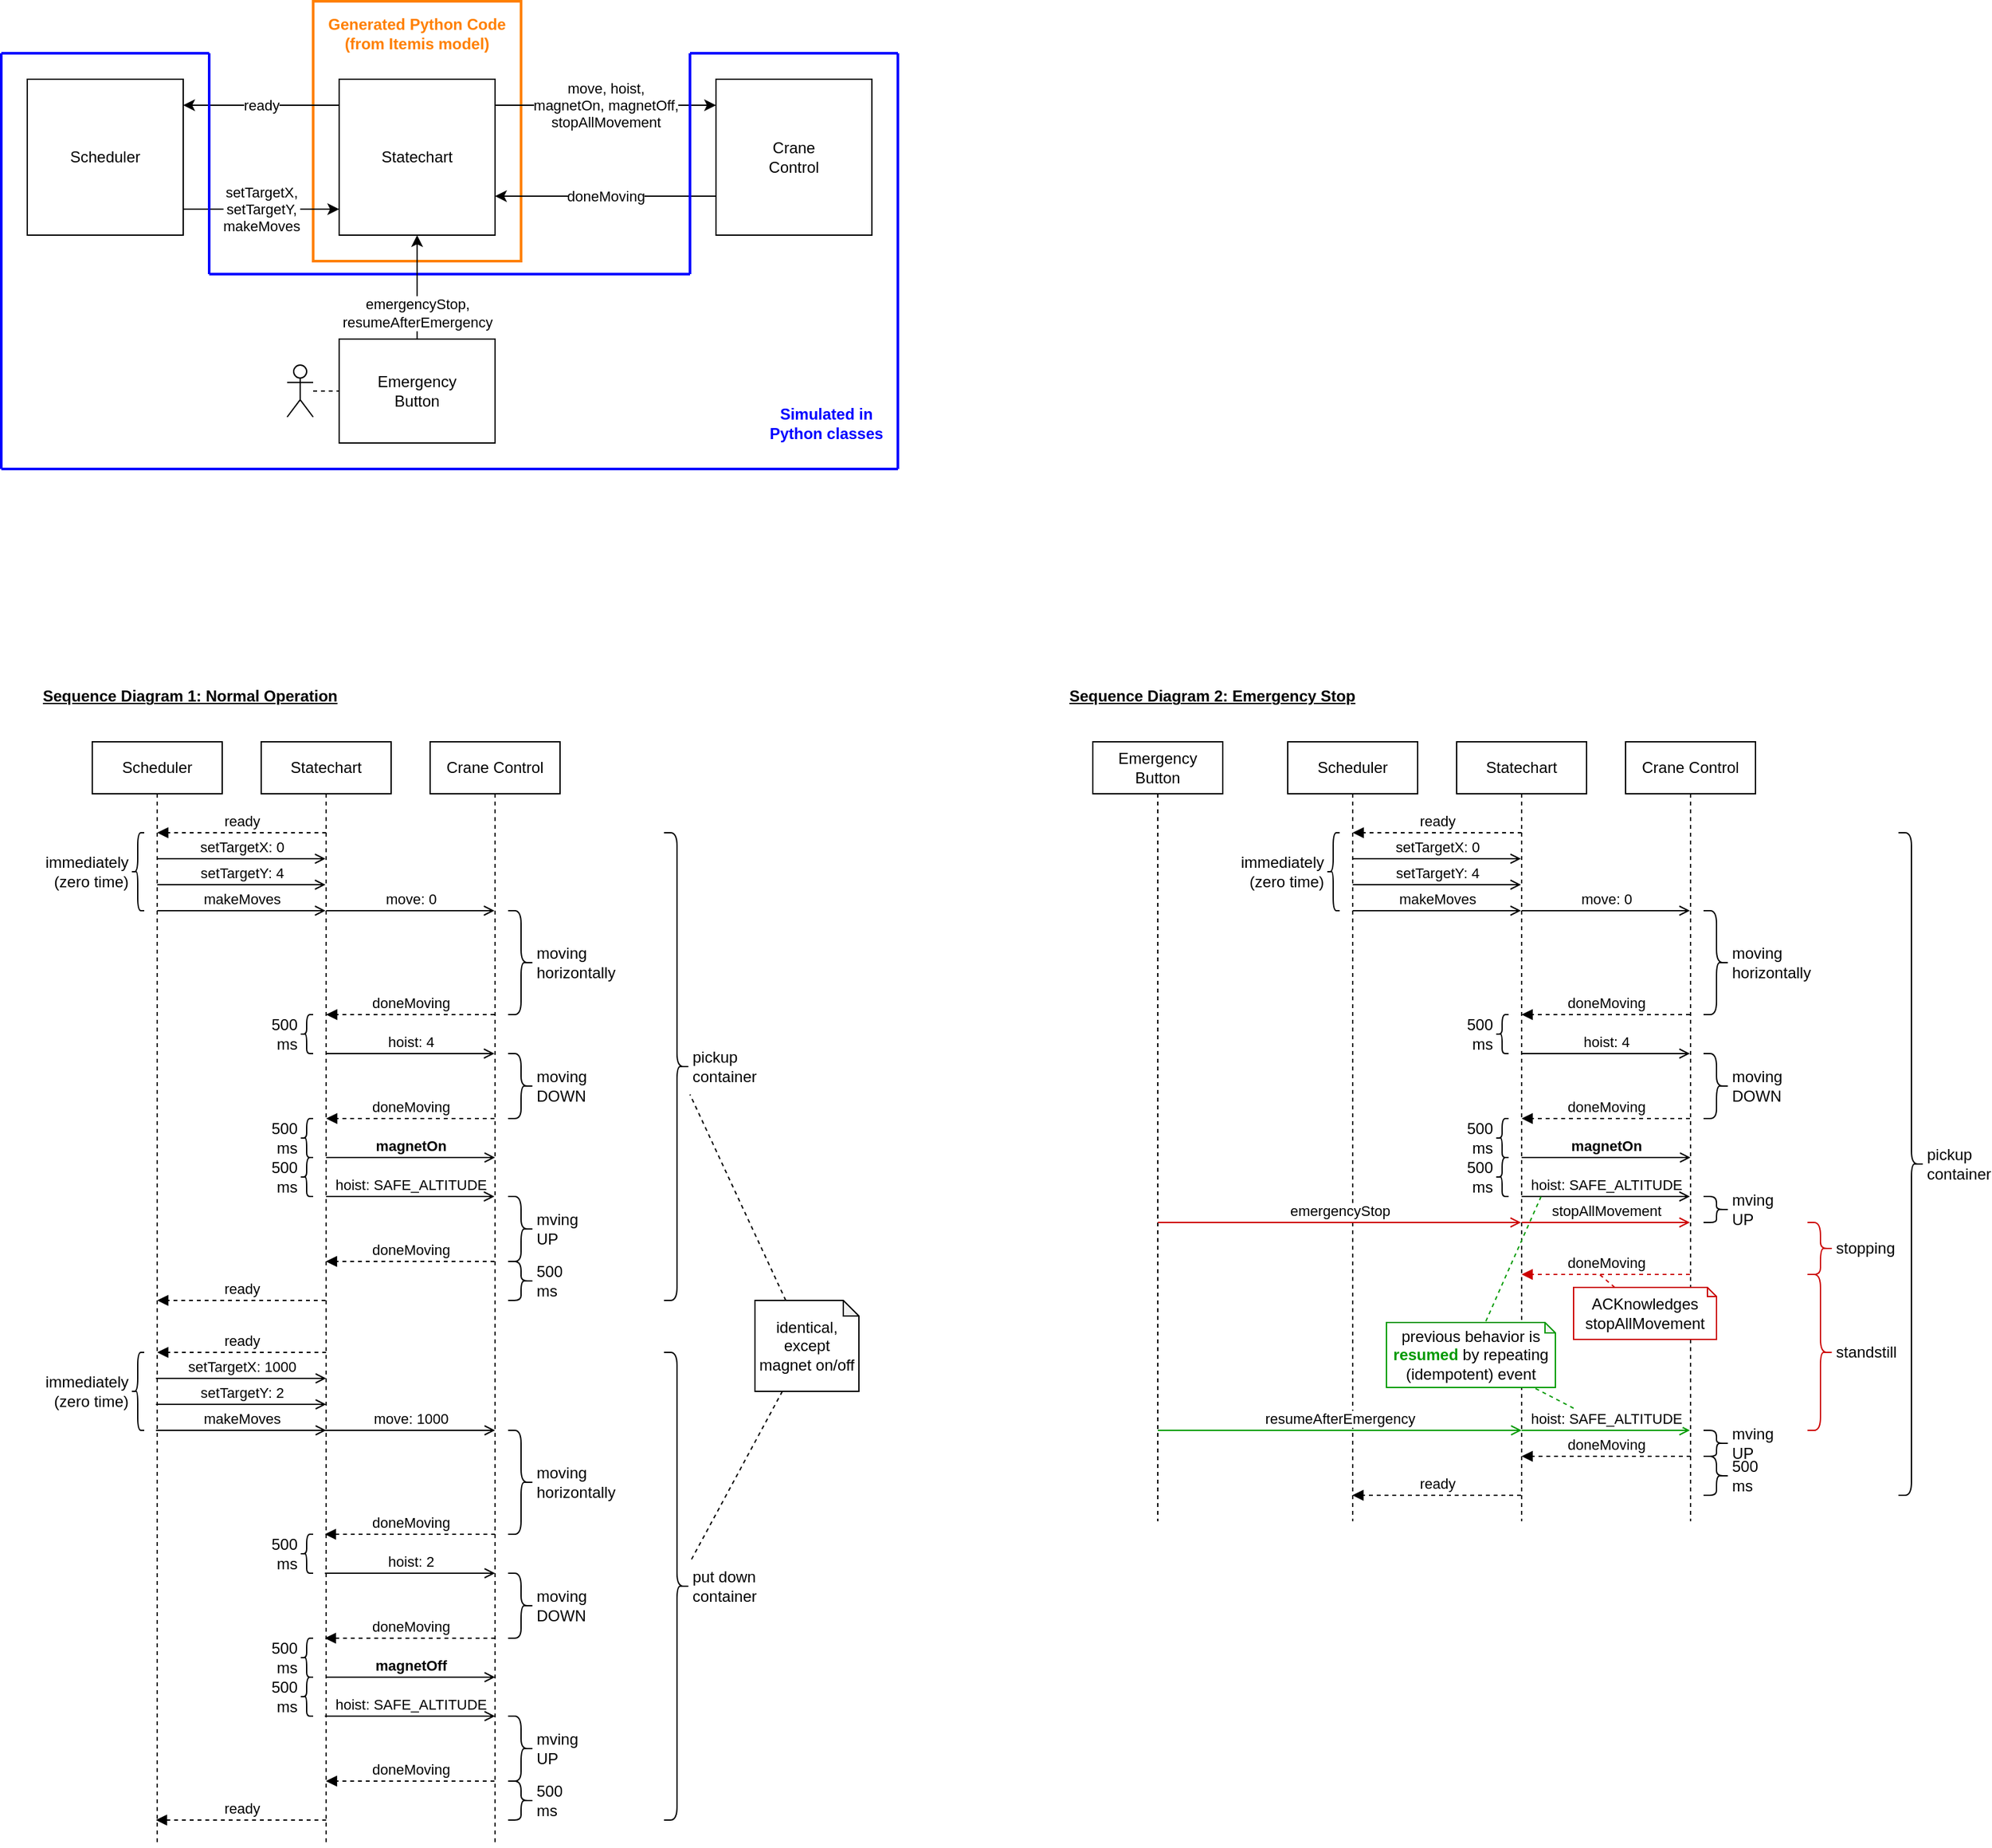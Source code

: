 <mxfile version="24.3.1" type="device">
  <diagram name="Page-1" id="Fa9w_rQX74MIhD5q_xug">
    <mxGraphModel dx="981" dy="1044" grid="1" gridSize="10" guides="0" tooltips="1" connect="1" arrows="1" fold="1" page="0" pageScale="1" pageWidth="850" pageHeight="1100" math="0" shadow="0">
      <root>
        <mxCell id="0" />
        <mxCell id="1" parent="0" />
        <mxCell id="O67_1mpsPxQw7CPEsJW8-156" value="" style="rounded=0;whiteSpace=wrap;html=1;strokeWidth=2;strokeColor=#FF8000;fillColor=none;" parent="1" vertex="1">
          <mxGeometry x="290" y="-20" width="160" height="200" as="geometry" />
        </mxCell>
        <mxCell id="O67_1mpsPxQw7CPEsJW8-1" value="Scheduler" style="rounded=0;whiteSpace=wrap;html=1;" parent="1" vertex="1">
          <mxGeometry x="70" y="40" width="120" height="120" as="geometry" />
        </mxCell>
        <mxCell id="O67_1mpsPxQw7CPEsJW8-2" value="Statechart" style="rounded=0;whiteSpace=wrap;html=1;" parent="1" vertex="1">
          <mxGeometry x="310" y="40" width="120" height="120" as="geometry" />
        </mxCell>
        <mxCell id="O67_1mpsPxQw7CPEsJW8-3" value="Crane&lt;br&gt;Control" style="rounded=0;whiteSpace=wrap;html=1;" parent="1" vertex="1">
          <mxGeometry x="600" y="40" width="120" height="120" as="geometry" />
        </mxCell>
        <mxCell id="O67_1mpsPxQw7CPEsJW8-4" value="Emergency&lt;br&gt;Button" style="rounded=0;whiteSpace=wrap;html=1;" parent="1" vertex="1">
          <mxGeometry x="310" y="240" width="120" height="80" as="geometry" />
        </mxCell>
        <mxCell id="O67_1mpsPxQw7CPEsJW8-6" value="ready" style="endArrow=classic;html=1;rounded=0;edgeStyle=orthogonalEdgeStyle;" parent="1" source="O67_1mpsPxQw7CPEsJW8-2" target="O67_1mpsPxQw7CPEsJW8-1" edge="1">
          <mxGeometry width="50" height="50" relative="1" as="geometry">
            <mxPoint x="100" y="290" as="sourcePoint" />
            <mxPoint x="150" y="240" as="targetPoint" />
            <Array as="points">
              <mxPoint x="250" y="60" />
              <mxPoint x="250" y="60" />
            </Array>
          </mxGeometry>
        </mxCell>
        <mxCell id="O67_1mpsPxQw7CPEsJW8-7" value="setTargetX,&lt;br&gt;setTargetY,&lt;br&gt;makeMoves" style="endArrow=classic;html=1;rounded=0;edgeStyle=orthogonalEdgeStyle;" parent="1" source="O67_1mpsPxQw7CPEsJW8-1" target="O67_1mpsPxQw7CPEsJW8-2" edge="1">
          <mxGeometry width="50" height="50" relative="1" as="geometry">
            <mxPoint x="220" y="250" as="sourcePoint" />
            <mxPoint x="100" y="250" as="targetPoint" />
            <Array as="points">
              <mxPoint x="250" y="140" />
              <mxPoint x="250" y="140" />
            </Array>
          </mxGeometry>
        </mxCell>
        <mxCell id="O67_1mpsPxQw7CPEsJW8-9" value="Scheduler" style="shape=umlLifeline;perimeter=lifelinePerimeter;whiteSpace=wrap;html=1;container=1;dropTarget=0;collapsible=0;recursiveResize=0;outlineConnect=0;portConstraint=eastwest;newEdgeStyle={&quot;edgeStyle&quot;:&quot;elbowEdgeStyle&quot;,&quot;elbow&quot;:&quot;vertical&quot;,&quot;curved&quot;:0,&quot;rounded&quot;:0};" parent="1" vertex="1">
          <mxGeometry x="120" y="550" width="100" height="850" as="geometry" />
        </mxCell>
        <mxCell id="O67_1mpsPxQw7CPEsJW8-10" value="Statechart" style="shape=umlLifeline;perimeter=lifelinePerimeter;whiteSpace=wrap;html=1;container=1;dropTarget=0;collapsible=0;recursiveResize=0;outlineConnect=0;portConstraint=eastwest;newEdgeStyle={&quot;edgeStyle&quot;:&quot;elbowEdgeStyle&quot;,&quot;elbow&quot;:&quot;vertical&quot;,&quot;curved&quot;:0,&quot;rounded&quot;:0};" parent="1" vertex="1">
          <mxGeometry x="250" y="550" width="100" height="850" as="geometry" />
        </mxCell>
        <mxCell id="O67_1mpsPxQw7CPEsJW8-11" value="Crane Control" style="shape=umlLifeline;perimeter=lifelinePerimeter;whiteSpace=wrap;html=1;container=1;dropTarget=0;collapsible=0;recursiveResize=0;outlineConnect=0;portConstraint=eastwest;newEdgeStyle={&quot;edgeStyle&quot;:&quot;elbowEdgeStyle&quot;,&quot;elbow&quot;:&quot;vertical&quot;,&quot;curved&quot;:0,&quot;rounded&quot;:0};" parent="1" vertex="1">
          <mxGeometry x="380" y="550" width="100" height="850" as="geometry" />
        </mxCell>
        <mxCell id="O67_1mpsPxQw7CPEsJW8-17" value="setTargetX: 0" style="html=1;verticalAlign=bottom;labelBackgroundColor=none;endArrow=open;endFill=0;rounded=0;" parent="1" source="O67_1mpsPxQw7CPEsJW8-9" target="O67_1mpsPxQw7CPEsJW8-10" edge="1">
          <mxGeometry width="160" relative="1" as="geometry">
            <mxPoint x="50" y="750" as="sourcePoint" />
            <mxPoint x="210" y="750" as="targetPoint" />
            <Array as="points">
              <mxPoint x="230" y="640" />
            </Array>
          </mxGeometry>
        </mxCell>
        <mxCell id="O67_1mpsPxQw7CPEsJW8-18" value="setTargetY: 4" style="html=1;verticalAlign=bottom;labelBackgroundColor=none;endArrow=open;endFill=0;rounded=0;" parent="1" source="O67_1mpsPxQw7CPEsJW8-9" target="O67_1mpsPxQw7CPEsJW8-10" edge="1">
          <mxGeometry width="160" relative="1" as="geometry">
            <mxPoint x="170" y="650" as="sourcePoint" />
            <mxPoint x="290" y="650" as="targetPoint" />
            <Array as="points">
              <mxPoint x="220" y="660" />
            </Array>
          </mxGeometry>
        </mxCell>
        <mxCell id="O67_1mpsPxQw7CPEsJW8-19" value="makeMoves" style="html=1;verticalAlign=bottom;labelBackgroundColor=none;endArrow=open;endFill=0;rounded=0;" parent="1" source="O67_1mpsPxQw7CPEsJW8-9" target="O67_1mpsPxQw7CPEsJW8-10" edge="1">
          <mxGeometry width="160" relative="1" as="geometry">
            <mxPoint x="170" y="660" as="sourcePoint" />
            <mxPoint x="290" y="660" as="targetPoint" />
            <Array as="points">
              <mxPoint x="220" y="680" />
            </Array>
          </mxGeometry>
        </mxCell>
        <mxCell id="O67_1mpsPxQw7CPEsJW8-20" value="move: 0" style="html=1;verticalAlign=bottom;labelBackgroundColor=none;endArrow=open;endFill=0;rounded=0;" parent="1" source="O67_1mpsPxQw7CPEsJW8-10" target="O67_1mpsPxQw7CPEsJW8-11" edge="1">
          <mxGeometry width="160" relative="1" as="geometry">
            <mxPoint x="290" y="710" as="sourcePoint" />
            <mxPoint x="410" y="710" as="targetPoint" />
            <Array as="points">
              <mxPoint x="360" y="680" />
            </Array>
          </mxGeometry>
        </mxCell>
        <mxCell id="O67_1mpsPxQw7CPEsJW8-21" value="doneMoving" style="html=1;verticalAlign=bottom;labelBackgroundColor=none;endArrow=block;endFill=1;dashed=1;rounded=0;" parent="1" source="O67_1mpsPxQw7CPEsJW8-11" target="O67_1mpsPxQw7CPEsJW8-10" edge="1">
          <mxGeometry width="160" relative="1" as="geometry">
            <mxPoint x="530" y="760" as="sourcePoint" />
            <mxPoint x="690" y="760" as="targetPoint" />
            <Array as="points">
              <mxPoint x="350" y="760" />
            </Array>
          </mxGeometry>
        </mxCell>
        <mxCell id="O67_1mpsPxQw7CPEsJW8-22" value="hoist: 4" style="html=1;verticalAlign=bottom;labelBackgroundColor=none;endArrow=open;endFill=0;rounded=0;" parent="1" source="O67_1mpsPxQw7CPEsJW8-10" target="O67_1mpsPxQw7CPEsJW8-11" edge="1">
          <mxGeometry width="160" relative="1" as="geometry">
            <mxPoint x="290" y="680" as="sourcePoint" />
            <mxPoint x="420" y="680" as="targetPoint" />
            <Array as="points">
              <mxPoint x="360" y="790" />
            </Array>
          </mxGeometry>
        </mxCell>
        <mxCell id="O67_1mpsPxQw7CPEsJW8-23" value="500 ms" style="shape=curlyBracket;whiteSpace=wrap;html=1;rounded=1;labelPosition=left;verticalLabelPosition=middle;align=right;verticalAlign=middle;" parent="1" vertex="1">
          <mxGeometry x="280" y="760" width="10" height="30" as="geometry" />
        </mxCell>
        <mxCell id="O67_1mpsPxQw7CPEsJW8-27" value="moving horizontally" style="shape=curlyBracket;whiteSpace=wrap;html=1;rounded=1;flipH=1;labelPosition=right;verticalLabelPosition=middle;align=left;verticalAlign=middle;" parent="1" vertex="1">
          <mxGeometry x="440" y="680" width="20" height="80" as="geometry" />
        </mxCell>
        <mxCell id="O67_1mpsPxQw7CPEsJW8-28" value="immediately (zero time)" style="shape=curlyBracket;whiteSpace=wrap;html=1;rounded=1;labelPosition=left;verticalLabelPosition=middle;align=right;verticalAlign=middle;" parent="1" vertex="1">
          <mxGeometry x="150" y="620" width="10" height="60" as="geometry" />
        </mxCell>
        <mxCell id="O67_1mpsPxQw7CPEsJW8-29" value="doneMoving" style="html=1;verticalAlign=bottom;labelBackgroundColor=none;endArrow=block;endFill=1;dashed=1;rounded=0;" parent="1" source="O67_1mpsPxQw7CPEsJW8-11" target="O67_1mpsPxQw7CPEsJW8-10" edge="1">
          <mxGeometry width="160" relative="1" as="geometry">
            <mxPoint x="430" y="760" as="sourcePoint" />
            <mxPoint x="300" y="760" as="targetPoint" />
            <Array as="points">
              <mxPoint x="360" y="840" />
            </Array>
          </mxGeometry>
        </mxCell>
        <mxCell id="O67_1mpsPxQw7CPEsJW8-30" value="moving DOWN" style="shape=curlyBracket;whiteSpace=wrap;html=1;rounded=1;flipH=1;labelPosition=right;verticalLabelPosition=middle;align=left;verticalAlign=middle;" parent="1" vertex="1">
          <mxGeometry x="440" y="790" width="20" height="50" as="geometry" />
        </mxCell>
        <mxCell id="O67_1mpsPxQw7CPEsJW8-31" value="500 ms" style="shape=curlyBracket;whiteSpace=wrap;html=1;rounded=1;labelPosition=left;verticalLabelPosition=middle;align=right;verticalAlign=middle;" parent="1" vertex="1">
          <mxGeometry x="280" y="840" width="10" height="30" as="geometry" />
        </mxCell>
        <mxCell id="O67_1mpsPxQw7CPEsJW8-32" value="hoist: SAFE_ALTITUDE" style="html=1;verticalAlign=bottom;labelBackgroundColor=none;endArrow=open;endFill=0;rounded=0;edgeStyle=orthogonalEdgeStyle;" parent="1" source="O67_1mpsPxQw7CPEsJW8-10" target="O67_1mpsPxQw7CPEsJW8-11" edge="1">
          <mxGeometry width="160" relative="1" as="geometry">
            <mxPoint x="300" y="970" as="sourcePoint" />
            <mxPoint x="430" y="970" as="targetPoint" />
            <Array as="points">
              <mxPoint x="360" y="900" />
              <mxPoint x="360" y="900" />
            </Array>
          </mxGeometry>
        </mxCell>
        <mxCell id="O67_1mpsPxQw7CPEsJW8-33" value="doneMoving" style="html=1;verticalAlign=bottom;labelBackgroundColor=none;endArrow=block;endFill=1;dashed=1;rounded=0;" parent="1" edge="1">
          <mxGeometry width="160" relative="1" as="geometry">
            <mxPoint x="429.5" y="950.0" as="sourcePoint" />
            <mxPoint x="299.81" y="950.0" as="targetPoint" />
            <Array as="points">
              <mxPoint x="360" y="950" />
            </Array>
          </mxGeometry>
        </mxCell>
        <mxCell id="O67_1mpsPxQw7CPEsJW8-34" value="mving UP" style="shape=curlyBracket;whiteSpace=wrap;html=1;rounded=1;flipH=1;labelPosition=right;verticalLabelPosition=middle;align=left;verticalAlign=middle;" parent="1" vertex="1">
          <mxGeometry x="440" y="900" width="20" height="50" as="geometry" />
        </mxCell>
        <mxCell id="O67_1mpsPxQw7CPEsJW8-42" value="ready" style="html=1;verticalAlign=bottom;labelBackgroundColor=none;endArrow=block;endFill=1;dashed=1;rounded=0;" parent="1" source="O67_1mpsPxQw7CPEsJW8-10" target="O67_1mpsPxQw7CPEsJW8-9" edge="1">
          <mxGeometry width="160" relative="1" as="geometry">
            <mxPoint x="300" y="1020" as="sourcePoint" />
            <mxPoint x="170" y="1020" as="targetPoint" />
            <Array as="points">
              <mxPoint x="230" y="980" />
            </Array>
          </mxGeometry>
        </mxCell>
        <mxCell id="O67_1mpsPxQw7CPEsJW8-43" value="magnetOn" style="html=1;verticalAlign=bottom;labelBackgroundColor=none;endArrow=open;endFill=0;rounded=0;fontStyle=1" parent="1" edge="1">
          <mxGeometry x="-0.003" width="160" relative="1" as="geometry">
            <mxPoint x="300" y="870" as="sourcePoint" />
            <mxPoint x="430" y="870" as="targetPoint" />
            <Array as="points">
              <mxPoint x="360" y="870" />
            </Array>
            <mxPoint as="offset" />
          </mxGeometry>
        </mxCell>
        <mxCell id="O67_1mpsPxQw7CPEsJW8-45" value="500 ms" style="shape=curlyBracket;whiteSpace=wrap;html=1;rounded=1;labelPosition=left;verticalLabelPosition=middle;align=right;verticalAlign=middle;" parent="1" vertex="1">
          <mxGeometry x="280" y="870" width="10" height="30" as="geometry" />
        </mxCell>
        <mxCell id="O67_1mpsPxQw7CPEsJW8-47" value="500 ms" style="shape=curlyBracket;whiteSpace=wrap;html=1;rounded=1;flipH=1;labelPosition=right;verticalLabelPosition=middle;align=left;verticalAlign=middle;" parent="1" vertex="1">
          <mxGeometry x="440" y="950" width="20" height="30" as="geometry" />
        </mxCell>
        <mxCell id="O67_1mpsPxQw7CPEsJW8-49" value="pickup container" style="shape=curlyBracket;whiteSpace=wrap;html=1;rounded=1;flipH=1;labelPosition=right;verticalLabelPosition=middle;align=left;verticalAlign=middle;" parent="1" vertex="1">
          <mxGeometry x="560" y="620" width="20" height="360" as="geometry" />
        </mxCell>
        <mxCell id="O67_1mpsPxQw7CPEsJW8-50" value="ready" style="html=1;verticalAlign=bottom;labelBackgroundColor=none;endArrow=block;endFill=1;dashed=1;rounded=0;" parent="1" edge="1">
          <mxGeometry width="160" relative="1" as="geometry">
            <mxPoint x="300" y="620" as="sourcePoint" />
            <mxPoint x="170" y="620" as="targetPoint" />
            <Array as="points">
              <mxPoint x="230" y="620" />
            </Array>
          </mxGeometry>
        </mxCell>
        <mxCell id="O67_1mpsPxQw7CPEsJW8-51" value="setTargetX: 1000" style="html=1;verticalAlign=bottom;labelBackgroundColor=none;endArrow=open;endFill=0;rounded=0;" parent="1" edge="1">
          <mxGeometry width="160" relative="1" as="geometry">
            <mxPoint x="169" y="1040" as="sourcePoint" />
            <mxPoint x="300" y="1040" as="targetPoint" />
            <Array as="points">
              <mxPoint x="230" y="1040" />
            </Array>
          </mxGeometry>
        </mxCell>
        <mxCell id="O67_1mpsPxQw7CPEsJW8-52" value="setTargetY: 2" style="html=1;verticalAlign=bottom;labelBackgroundColor=none;endArrow=open;endFill=0;rounded=0;" parent="1" edge="1">
          <mxGeometry width="160" relative="1" as="geometry">
            <mxPoint x="169" y="1060" as="sourcePoint" />
            <mxPoint x="300" y="1060" as="targetPoint" />
            <Array as="points">
              <mxPoint x="220" y="1060" />
            </Array>
          </mxGeometry>
        </mxCell>
        <mxCell id="O67_1mpsPxQw7CPEsJW8-53" value="makeMoves" style="html=1;verticalAlign=bottom;labelBackgroundColor=none;endArrow=open;endFill=0;rounded=0;" parent="1" edge="1">
          <mxGeometry width="160" relative="1" as="geometry">
            <mxPoint x="169" y="1080" as="sourcePoint" />
            <mxPoint x="300" y="1080" as="targetPoint" />
            <Array as="points">
              <mxPoint x="220" y="1080" />
            </Array>
          </mxGeometry>
        </mxCell>
        <mxCell id="O67_1mpsPxQw7CPEsJW8-54" value="move: 1000" style="html=1;verticalAlign=bottom;labelBackgroundColor=none;endArrow=open;endFill=0;rounded=0;" parent="1" edge="1">
          <mxGeometry width="160" relative="1" as="geometry">
            <mxPoint x="299" y="1080" as="sourcePoint" />
            <mxPoint x="430" y="1080" as="targetPoint" />
            <Array as="points" />
          </mxGeometry>
        </mxCell>
        <mxCell id="O67_1mpsPxQw7CPEsJW8-55" value="doneMoving" style="html=1;verticalAlign=bottom;labelBackgroundColor=none;endArrow=block;endFill=1;dashed=1;rounded=0;" parent="1" edge="1">
          <mxGeometry width="160" relative="1" as="geometry">
            <mxPoint x="430" y="1160" as="sourcePoint" />
            <mxPoint x="299" y="1160" as="targetPoint" />
            <Array as="points">
              <mxPoint x="350" y="1160" />
            </Array>
          </mxGeometry>
        </mxCell>
        <mxCell id="O67_1mpsPxQw7CPEsJW8-56" value="hoist: 2" style="html=1;verticalAlign=bottom;labelBackgroundColor=none;endArrow=open;endFill=0;rounded=0;" parent="1" edge="1">
          <mxGeometry width="160" relative="1" as="geometry">
            <mxPoint x="299" y="1190" as="sourcePoint" />
            <mxPoint x="430" y="1190" as="targetPoint" />
            <Array as="points">
              <mxPoint x="360" y="1190" />
            </Array>
          </mxGeometry>
        </mxCell>
        <mxCell id="O67_1mpsPxQw7CPEsJW8-57" value="500 ms" style="shape=curlyBracket;whiteSpace=wrap;html=1;rounded=1;labelPosition=left;verticalLabelPosition=middle;align=right;verticalAlign=middle;" parent="1" vertex="1">
          <mxGeometry x="280" y="1160" width="10" height="30" as="geometry" />
        </mxCell>
        <mxCell id="O67_1mpsPxQw7CPEsJW8-58" value="moving horizontally" style="shape=curlyBracket;whiteSpace=wrap;html=1;rounded=1;flipH=1;labelPosition=right;verticalLabelPosition=middle;align=left;verticalAlign=middle;" parent="1" vertex="1">
          <mxGeometry x="440" y="1080" width="20" height="80" as="geometry" />
        </mxCell>
        <mxCell id="O67_1mpsPxQw7CPEsJW8-59" value="immediately (zero time)" style="shape=curlyBracket;whiteSpace=wrap;html=1;rounded=1;labelPosition=left;verticalLabelPosition=middle;align=right;verticalAlign=middle;" parent="1" vertex="1">
          <mxGeometry x="150" y="1020" width="10" height="60" as="geometry" />
        </mxCell>
        <mxCell id="O67_1mpsPxQw7CPEsJW8-60" value="doneMoving" style="html=1;verticalAlign=bottom;labelBackgroundColor=none;endArrow=block;endFill=1;dashed=1;rounded=0;" parent="1" edge="1">
          <mxGeometry width="160" relative="1" as="geometry">
            <mxPoint x="430" y="1240" as="sourcePoint" />
            <mxPoint x="299" y="1240" as="targetPoint" />
            <Array as="points">
              <mxPoint x="360" y="1240" />
            </Array>
          </mxGeometry>
        </mxCell>
        <mxCell id="O67_1mpsPxQw7CPEsJW8-61" value="moving DOWN" style="shape=curlyBracket;whiteSpace=wrap;html=1;rounded=1;flipH=1;labelPosition=right;verticalLabelPosition=middle;align=left;verticalAlign=middle;" parent="1" vertex="1">
          <mxGeometry x="440" y="1190" width="20" height="50" as="geometry" />
        </mxCell>
        <mxCell id="O67_1mpsPxQw7CPEsJW8-62" value="500 ms" style="shape=curlyBracket;whiteSpace=wrap;html=1;rounded=1;labelPosition=left;verticalLabelPosition=middle;align=right;verticalAlign=middle;" parent="1" vertex="1">
          <mxGeometry x="280" y="1240" width="10" height="30" as="geometry" />
        </mxCell>
        <mxCell id="O67_1mpsPxQw7CPEsJW8-63" value="hoist: SAFE_ALTITUDE" style="html=1;verticalAlign=bottom;labelBackgroundColor=none;endArrow=open;endFill=0;rounded=0;edgeStyle=orthogonalEdgeStyle;" parent="1" edge="1">
          <mxGeometry width="160" relative="1" as="geometry">
            <mxPoint x="299" y="1300" as="sourcePoint" />
            <mxPoint x="430" y="1300" as="targetPoint" />
            <Array as="points">
              <mxPoint x="360" y="1300" />
              <mxPoint x="360" y="1300" />
            </Array>
          </mxGeometry>
        </mxCell>
        <mxCell id="O67_1mpsPxQw7CPEsJW8-64" value="doneMoving" style="html=1;verticalAlign=bottom;labelBackgroundColor=none;endArrow=block;endFill=1;dashed=1;rounded=0;" parent="1" edge="1">
          <mxGeometry width="160" relative="1" as="geometry">
            <mxPoint x="429.5" y="1350.0" as="sourcePoint" />
            <mxPoint x="299.81" y="1350.0" as="targetPoint" />
            <Array as="points">
              <mxPoint x="360" y="1350" />
            </Array>
          </mxGeometry>
        </mxCell>
        <mxCell id="O67_1mpsPxQw7CPEsJW8-65" value="mving UP" style="shape=curlyBracket;whiteSpace=wrap;html=1;rounded=1;flipH=1;labelPosition=right;verticalLabelPosition=middle;align=left;verticalAlign=middle;" parent="1" vertex="1">
          <mxGeometry x="440" y="1300" width="20" height="50" as="geometry" />
        </mxCell>
        <mxCell id="O67_1mpsPxQw7CPEsJW8-66" value="ready" style="html=1;verticalAlign=bottom;labelBackgroundColor=none;endArrow=block;endFill=1;dashed=1;rounded=0;" parent="1" edge="1">
          <mxGeometry width="160" relative="1" as="geometry">
            <mxPoint x="300" y="1380" as="sourcePoint" />
            <mxPoint x="169" y="1380" as="targetPoint" />
            <Array as="points">
              <mxPoint x="230" y="1380" />
            </Array>
          </mxGeometry>
        </mxCell>
        <mxCell id="O67_1mpsPxQw7CPEsJW8-67" value="magnetOff" style="html=1;verticalAlign=bottom;labelBackgroundColor=none;endArrow=open;endFill=0;rounded=0;fontStyle=1" parent="1" edge="1">
          <mxGeometry x="-0.003" width="160" relative="1" as="geometry">
            <mxPoint x="300" y="1270" as="sourcePoint" />
            <mxPoint x="430" y="1270" as="targetPoint" />
            <Array as="points">
              <mxPoint x="360" y="1270" />
            </Array>
            <mxPoint as="offset" />
          </mxGeometry>
        </mxCell>
        <mxCell id="O67_1mpsPxQw7CPEsJW8-68" value="500 ms" style="shape=curlyBracket;whiteSpace=wrap;html=1;rounded=1;labelPosition=left;verticalLabelPosition=middle;align=right;verticalAlign=middle;" parent="1" vertex="1">
          <mxGeometry x="280" y="1270" width="10" height="30" as="geometry" />
        </mxCell>
        <mxCell id="O67_1mpsPxQw7CPEsJW8-69" value="500 ms" style="shape=curlyBracket;whiteSpace=wrap;html=1;rounded=1;flipH=1;labelPosition=right;verticalLabelPosition=middle;align=left;verticalAlign=middle;" parent="1" vertex="1">
          <mxGeometry x="440" y="1350" width="20" height="30" as="geometry" />
        </mxCell>
        <mxCell id="O67_1mpsPxQw7CPEsJW8-70" value="put down container" style="shape=curlyBracket;whiteSpace=wrap;html=1;rounded=1;flipH=1;labelPosition=right;verticalLabelPosition=middle;align=left;verticalAlign=middle;" parent="1" vertex="1">
          <mxGeometry x="560" y="1020" width="20" height="360" as="geometry" />
        </mxCell>
        <mxCell id="O67_1mpsPxQw7CPEsJW8-71" value="ready" style="html=1;verticalAlign=bottom;labelBackgroundColor=none;endArrow=block;endFill=1;dashed=1;rounded=0;" parent="1" edge="1">
          <mxGeometry width="160" relative="1" as="geometry">
            <mxPoint x="300" y="1020" as="sourcePoint" />
            <mxPoint x="170" y="1020" as="targetPoint" />
            <Array as="points">
              <mxPoint x="230" y="1020" />
            </Array>
          </mxGeometry>
        </mxCell>
        <mxCell id="O67_1mpsPxQw7CPEsJW8-75" value="&lt;span style=&quot;&quot;&gt;identical,&lt;/span&gt;&lt;div style=&quot;&quot;&gt;except magnet on/off&lt;/div&gt;" style="shape=note;whiteSpace=wrap;html=1;backgroundOutline=1;darkOpacity=0.05;size=12;align=center;" parent="1" vertex="1">
          <mxGeometry x="630" y="980" width="80" height="70" as="geometry" />
        </mxCell>
        <mxCell id="O67_1mpsPxQw7CPEsJW8-76" value="" style="endArrow=none;dashed=1;html=1;rounded=0;" parent="1" source="O67_1mpsPxQw7CPEsJW8-75" target="O67_1mpsPxQw7CPEsJW8-49" edge="1">
          <mxGeometry width="50" height="50" relative="1" as="geometry">
            <mxPoint x="670" y="890" as="sourcePoint" />
            <mxPoint x="720" y="840" as="targetPoint" />
          </mxGeometry>
        </mxCell>
        <mxCell id="O67_1mpsPxQw7CPEsJW8-77" value="" style="endArrow=none;dashed=1;html=1;rounded=0;" parent="1" source="O67_1mpsPxQw7CPEsJW8-75" target="O67_1mpsPxQw7CPEsJW8-70" edge="1">
          <mxGeometry width="50" height="50" relative="1" as="geometry">
            <mxPoint x="670" y="890" as="sourcePoint" />
            <mxPoint x="720" y="840" as="targetPoint" />
          </mxGeometry>
        </mxCell>
        <mxCell id="O67_1mpsPxQw7CPEsJW8-78" value="move, hoist,&lt;br&gt;magnetOn, magnetOff,&lt;br&gt;stopAllMovement" style="endArrow=classic;html=1;rounded=0;edgeStyle=orthogonalEdgeStyle;" parent="1" source="O67_1mpsPxQw7CPEsJW8-2" target="O67_1mpsPxQw7CPEsJW8-3" edge="1">
          <mxGeometry width="50" height="50" relative="1" as="geometry">
            <mxPoint x="430" y="60" as="sourcePoint" />
            <mxPoint x="550" y="60" as="targetPoint" />
            <Array as="points">
              <mxPoint x="480" y="60" />
              <mxPoint x="480" y="60" />
            </Array>
          </mxGeometry>
        </mxCell>
        <mxCell id="O67_1mpsPxQw7CPEsJW8-79" value="doneMoving" style="endArrow=classic;html=1;rounded=0;edgeStyle=orthogonalEdgeStyle;" parent="1" source="O67_1mpsPxQw7CPEsJW8-3" target="O67_1mpsPxQw7CPEsJW8-2" edge="1">
          <mxGeometry width="50" height="50" relative="1" as="geometry">
            <mxPoint x="430" y="60" as="sourcePoint" />
            <mxPoint x="590" y="330" as="targetPoint" />
            <Array as="points">
              <mxPoint x="520" y="130" />
              <mxPoint x="520" y="130" />
            </Array>
          </mxGeometry>
        </mxCell>
        <mxCell id="O67_1mpsPxQw7CPEsJW8-80" value="" style="endArrow=none;html=1;rounded=0;strokeWidth=2;fillColor=#dae8fc;strokeColor=#0000FF;" parent="1" edge="1">
          <mxGeometry width="50" height="50" relative="1" as="geometry">
            <mxPoint x="50" y="20" as="sourcePoint" />
            <mxPoint x="210" y="20" as="targetPoint" />
          </mxGeometry>
        </mxCell>
        <mxCell id="O67_1mpsPxQw7CPEsJW8-81" value="" style="endArrow=none;html=1;rounded=0;strokeWidth=2;fillColor=#dae8fc;strokeColor=#0000FF;" parent="1" edge="1">
          <mxGeometry width="50" height="50" relative="1" as="geometry">
            <mxPoint x="210" y="190" as="sourcePoint" />
            <mxPoint x="210" y="20" as="targetPoint" />
          </mxGeometry>
        </mxCell>
        <mxCell id="O67_1mpsPxQw7CPEsJW8-82" value="" style="endArrow=none;html=1;rounded=0;strokeWidth=2;fillColor=#dae8fc;strokeColor=#0000FF;" parent="1" edge="1">
          <mxGeometry width="50" height="50" relative="1" as="geometry">
            <mxPoint x="210" y="190" as="sourcePoint" />
            <mxPoint x="580" y="190" as="targetPoint" />
          </mxGeometry>
        </mxCell>
        <mxCell id="O67_1mpsPxQw7CPEsJW8-83" value="" style="endArrow=none;html=1;rounded=0;strokeWidth=2;fillColor=#dae8fc;strokeColor=#0000FF;" parent="1" edge="1">
          <mxGeometry width="50" height="50" relative="1" as="geometry">
            <mxPoint x="580" y="20" as="sourcePoint" />
            <mxPoint x="580" y="190" as="targetPoint" />
          </mxGeometry>
        </mxCell>
        <mxCell id="O67_1mpsPxQw7CPEsJW8-84" value="" style="endArrow=none;html=1;rounded=0;strokeWidth=2;fillColor=#dae8fc;strokeColor=#0000FF;" parent="1" edge="1">
          <mxGeometry width="50" height="50" relative="1" as="geometry">
            <mxPoint x="580" y="20" as="sourcePoint" />
            <mxPoint x="740" y="20" as="targetPoint" />
          </mxGeometry>
        </mxCell>
        <mxCell id="O67_1mpsPxQw7CPEsJW8-85" value="" style="endArrow=none;html=1;rounded=0;strokeWidth=2;fillColor=#dae8fc;strokeColor=#0000FF;" parent="1" edge="1">
          <mxGeometry width="50" height="50" relative="1" as="geometry">
            <mxPoint x="740" y="340" as="sourcePoint" />
            <mxPoint x="740" y="20" as="targetPoint" />
          </mxGeometry>
        </mxCell>
        <mxCell id="O67_1mpsPxQw7CPEsJW8-86" value="" style="endArrow=none;html=1;rounded=0;strokeWidth=2;fillColor=#dae8fc;strokeColor=#0000FF;" parent="1" edge="1">
          <mxGeometry width="50" height="50" relative="1" as="geometry">
            <mxPoint x="740" y="340" as="sourcePoint" />
            <mxPoint x="50" y="340" as="targetPoint" />
          </mxGeometry>
        </mxCell>
        <mxCell id="O67_1mpsPxQw7CPEsJW8-87" value="" style="endArrow=none;html=1;rounded=0;strokeWidth=2;fillColor=#dae8fc;strokeColor=#0000FF;" parent="1" edge="1">
          <mxGeometry width="50" height="50" relative="1" as="geometry">
            <mxPoint x="50" y="20" as="sourcePoint" />
            <mxPoint x="50" y="340" as="targetPoint" />
          </mxGeometry>
        </mxCell>
        <mxCell id="O67_1mpsPxQw7CPEsJW8-88" value="Simulated in Python classes" style="text;html=1;align=center;verticalAlign=middle;whiteSpace=wrap;rounded=0;fontColor=#0000FF;fontStyle=1" parent="1" vertex="1">
          <mxGeometry x="640" y="290" width="90" height="30" as="geometry" />
        </mxCell>
        <mxCell id="O67_1mpsPxQw7CPEsJW8-89" value="Sequence Diagram 1: Normal Operation" style="text;html=1;align=left;verticalAlign=middle;whiteSpace=wrap;rounded=0;fontStyle=5" parent="1" vertex="1">
          <mxGeometry x="80" y="500" width="280" height="30" as="geometry" />
        </mxCell>
        <mxCell id="O67_1mpsPxQw7CPEsJW8-90" value="Scheduler" style="shape=umlLifeline;perimeter=lifelinePerimeter;whiteSpace=wrap;html=1;container=1;dropTarget=0;collapsible=0;recursiveResize=0;outlineConnect=0;portConstraint=eastwest;newEdgeStyle={&quot;edgeStyle&quot;:&quot;elbowEdgeStyle&quot;,&quot;elbow&quot;:&quot;vertical&quot;,&quot;curved&quot;:0,&quot;rounded&quot;:0};" parent="1" vertex="1">
          <mxGeometry x="1040" y="550" width="100" height="600" as="geometry" />
        </mxCell>
        <mxCell id="O67_1mpsPxQw7CPEsJW8-91" value="Statechart" style="shape=umlLifeline;perimeter=lifelinePerimeter;whiteSpace=wrap;html=1;container=1;dropTarget=0;collapsible=0;recursiveResize=0;outlineConnect=0;portConstraint=eastwest;newEdgeStyle={&quot;edgeStyle&quot;:&quot;elbowEdgeStyle&quot;,&quot;elbow&quot;:&quot;vertical&quot;,&quot;curved&quot;:0,&quot;rounded&quot;:0};" parent="1" vertex="1">
          <mxGeometry x="1170" y="550" width="100" height="600" as="geometry" />
        </mxCell>
        <mxCell id="O67_1mpsPxQw7CPEsJW8-92" value="Crane Control" style="shape=umlLifeline;perimeter=lifelinePerimeter;whiteSpace=wrap;html=1;container=1;dropTarget=0;collapsible=0;recursiveResize=0;outlineConnect=0;portConstraint=eastwest;newEdgeStyle={&quot;edgeStyle&quot;:&quot;elbowEdgeStyle&quot;,&quot;elbow&quot;:&quot;vertical&quot;,&quot;curved&quot;:0,&quot;rounded&quot;:0};" parent="1" vertex="1">
          <mxGeometry x="1300" y="550" width="100" height="600" as="geometry" />
        </mxCell>
        <mxCell id="O67_1mpsPxQw7CPEsJW8-93" value="setTargetX: 0" style="html=1;verticalAlign=bottom;labelBackgroundColor=none;endArrow=open;endFill=0;rounded=0;" parent="1" source="O67_1mpsPxQw7CPEsJW8-90" target="O67_1mpsPxQw7CPEsJW8-91" edge="1">
          <mxGeometry width="160" relative="1" as="geometry">
            <mxPoint x="970" y="750" as="sourcePoint" />
            <mxPoint x="1130" y="750" as="targetPoint" />
            <Array as="points">
              <mxPoint x="1150" y="640" />
            </Array>
          </mxGeometry>
        </mxCell>
        <mxCell id="O67_1mpsPxQw7CPEsJW8-94" value="setTargetY: 4" style="html=1;verticalAlign=bottom;labelBackgroundColor=none;endArrow=open;endFill=0;rounded=0;" parent="1" source="O67_1mpsPxQw7CPEsJW8-90" target="O67_1mpsPxQw7CPEsJW8-91" edge="1">
          <mxGeometry width="160" relative="1" as="geometry">
            <mxPoint x="1090" y="650" as="sourcePoint" />
            <mxPoint x="1210" y="650" as="targetPoint" />
            <Array as="points">
              <mxPoint x="1140" y="660" />
            </Array>
          </mxGeometry>
        </mxCell>
        <mxCell id="O67_1mpsPxQw7CPEsJW8-95" value="makeMoves" style="html=1;verticalAlign=bottom;labelBackgroundColor=none;endArrow=open;endFill=0;rounded=0;" parent="1" source="O67_1mpsPxQw7CPEsJW8-90" target="O67_1mpsPxQw7CPEsJW8-91" edge="1">
          <mxGeometry width="160" relative="1" as="geometry">
            <mxPoint x="1090" y="660" as="sourcePoint" />
            <mxPoint x="1210" y="660" as="targetPoint" />
            <Array as="points">
              <mxPoint x="1140" y="680" />
            </Array>
          </mxGeometry>
        </mxCell>
        <mxCell id="O67_1mpsPxQw7CPEsJW8-96" value="move: 0" style="html=1;verticalAlign=bottom;labelBackgroundColor=none;endArrow=open;endFill=0;rounded=0;" parent="1" source="O67_1mpsPxQw7CPEsJW8-91" target="O67_1mpsPxQw7CPEsJW8-92" edge="1">
          <mxGeometry width="160" relative="1" as="geometry">
            <mxPoint x="1210" y="710" as="sourcePoint" />
            <mxPoint x="1330" y="710" as="targetPoint" />
            <Array as="points">
              <mxPoint x="1280" y="680" />
            </Array>
          </mxGeometry>
        </mxCell>
        <mxCell id="O67_1mpsPxQw7CPEsJW8-97" value="doneMoving" style="html=1;verticalAlign=bottom;labelBackgroundColor=none;endArrow=block;endFill=1;dashed=1;rounded=0;" parent="1" source="O67_1mpsPxQw7CPEsJW8-92" target="O67_1mpsPxQw7CPEsJW8-91" edge="1">
          <mxGeometry width="160" relative="1" as="geometry">
            <mxPoint x="1450" y="760" as="sourcePoint" />
            <mxPoint x="1610" y="760" as="targetPoint" />
            <Array as="points">
              <mxPoint x="1270" y="760" />
            </Array>
          </mxGeometry>
        </mxCell>
        <mxCell id="O67_1mpsPxQw7CPEsJW8-98" value="hoist: 4" style="html=1;verticalAlign=bottom;labelBackgroundColor=none;endArrow=open;endFill=0;rounded=0;" parent="1" source="O67_1mpsPxQw7CPEsJW8-91" target="O67_1mpsPxQw7CPEsJW8-92" edge="1">
          <mxGeometry width="160" relative="1" as="geometry">
            <mxPoint x="1210" y="680" as="sourcePoint" />
            <mxPoint x="1340" y="680" as="targetPoint" />
            <Array as="points">
              <mxPoint x="1280" y="790" />
            </Array>
          </mxGeometry>
        </mxCell>
        <mxCell id="O67_1mpsPxQw7CPEsJW8-99" value="500 ms" style="shape=curlyBracket;whiteSpace=wrap;html=1;rounded=1;labelPosition=left;verticalLabelPosition=middle;align=right;verticalAlign=middle;" parent="1" vertex="1">
          <mxGeometry x="1200" y="760" width="10" height="30" as="geometry" />
        </mxCell>
        <mxCell id="O67_1mpsPxQw7CPEsJW8-100" value="moving horizontally" style="shape=curlyBracket;whiteSpace=wrap;html=1;rounded=1;flipH=1;labelPosition=right;verticalLabelPosition=middle;align=left;verticalAlign=middle;" parent="1" vertex="1">
          <mxGeometry x="1360" y="680" width="20" height="80" as="geometry" />
        </mxCell>
        <mxCell id="O67_1mpsPxQw7CPEsJW8-101" value="immediately (zero time)" style="shape=curlyBracket;whiteSpace=wrap;html=1;rounded=1;labelPosition=left;verticalLabelPosition=middle;align=right;verticalAlign=middle;" parent="1" vertex="1">
          <mxGeometry x="1070" y="620" width="10" height="60" as="geometry" />
        </mxCell>
        <mxCell id="O67_1mpsPxQw7CPEsJW8-102" value="doneMoving" style="html=1;verticalAlign=bottom;labelBackgroundColor=none;endArrow=block;endFill=1;dashed=1;rounded=0;" parent="1" source="O67_1mpsPxQw7CPEsJW8-92" target="O67_1mpsPxQw7CPEsJW8-91" edge="1">
          <mxGeometry width="160" relative="1" as="geometry">
            <mxPoint x="1350" y="760" as="sourcePoint" />
            <mxPoint x="1220" y="760" as="targetPoint" />
            <Array as="points">
              <mxPoint x="1280" y="840" />
            </Array>
          </mxGeometry>
        </mxCell>
        <mxCell id="O67_1mpsPxQw7CPEsJW8-103" value="moving DOWN" style="shape=curlyBracket;whiteSpace=wrap;html=1;rounded=1;flipH=1;labelPosition=right;verticalLabelPosition=middle;align=left;verticalAlign=middle;" parent="1" vertex="1">
          <mxGeometry x="1360" y="790" width="20" height="50" as="geometry" />
        </mxCell>
        <mxCell id="O67_1mpsPxQw7CPEsJW8-104" value="500 ms" style="shape=curlyBracket;whiteSpace=wrap;html=1;rounded=1;labelPosition=left;verticalLabelPosition=middle;align=right;verticalAlign=middle;" parent="1" vertex="1">
          <mxGeometry x="1200" y="840" width="10" height="30" as="geometry" />
        </mxCell>
        <mxCell id="O67_1mpsPxQw7CPEsJW8-105" value="hoist: SAFE_ALTITUDE" style="html=1;verticalAlign=bottom;labelBackgroundColor=none;endArrow=open;endFill=0;rounded=0;edgeStyle=orthogonalEdgeStyle;" parent="1" source="O67_1mpsPxQw7CPEsJW8-91" target="O67_1mpsPxQw7CPEsJW8-92" edge="1">
          <mxGeometry width="160" relative="1" as="geometry">
            <mxPoint x="1220" y="970" as="sourcePoint" />
            <mxPoint x="1350" y="970" as="targetPoint" />
            <Array as="points">
              <mxPoint x="1280" y="900" />
              <mxPoint x="1280" y="900" />
            </Array>
          </mxGeometry>
        </mxCell>
        <mxCell id="O67_1mpsPxQw7CPEsJW8-106" value="doneMoving" style="html=1;verticalAlign=bottom;labelBackgroundColor=none;endArrow=block;endFill=1;dashed=1;rounded=0;fillColor=#f8cecc;strokeColor=#CC0000;" parent="1" source="O67_1mpsPxQw7CPEsJW8-92" target="O67_1mpsPxQw7CPEsJW8-91" edge="1">
          <mxGeometry width="160" relative="1" as="geometry">
            <mxPoint x="1349.5" y="950.0" as="sourcePoint" />
            <mxPoint x="1219.81" y="950.0" as="targetPoint" />
            <Array as="points">
              <mxPoint x="1280" y="960" />
            </Array>
          </mxGeometry>
        </mxCell>
        <mxCell id="O67_1mpsPxQw7CPEsJW8-107" value="mving UP" style="shape=curlyBracket;whiteSpace=wrap;html=1;rounded=1;flipH=1;labelPosition=right;verticalLabelPosition=middle;align=left;verticalAlign=middle;" parent="1" vertex="1">
          <mxGeometry x="1360" y="900" width="20" height="20" as="geometry" />
        </mxCell>
        <mxCell id="O67_1mpsPxQw7CPEsJW8-108" value="ready" style="html=1;verticalAlign=bottom;labelBackgroundColor=none;endArrow=block;endFill=1;dashed=1;rounded=0;" parent="1" edge="1">
          <mxGeometry width="160" relative="1" as="geometry">
            <mxPoint x="1219.5" y="1130" as="sourcePoint" />
            <mxPoint x="1089.759" y="1130" as="targetPoint" />
            <Array as="points">
              <mxPoint x="1150" y="1130" />
            </Array>
          </mxGeometry>
        </mxCell>
        <mxCell id="O67_1mpsPxQw7CPEsJW8-109" value="magnetOn" style="html=1;verticalAlign=bottom;labelBackgroundColor=none;endArrow=open;endFill=0;rounded=0;fontStyle=1" parent="1" edge="1">
          <mxGeometry x="-0.003" width="160" relative="1" as="geometry">
            <mxPoint x="1220" y="870" as="sourcePoint" />
            <mxPoint x="1350" y="870" as="targetPoint" />
            <Array as="points">
              <mxPoint x="1280" y="870" />
            </Array>
            <mxPoint as="offset" />
          </mxGeometry>
        </mxCell>
        <mxCell id="O67_1mpsPxQw7CPEsJW8-110" value="500 ms" style="shape=curlyBracket;whiteSpace=wrap;html=1;rounded=1;labelPosition=left;verticalLabelPosition=middle;align=right;verticalAlign=middle;" parent="1" vertex="1">
          <mxGeometry x="1200" y="870" width="10" height="30" as="geometry" />
        </mxCell>
        <mxCell id="O67_1mpsPxQw7CPEsJW8-111" value="stopping" style="shape=curlyBracket;whiteSpace=wrap;html=1;rounded=1;flipH=1;labelPosition=right;verticalLabelPosition=middle;align=left;verticalAlign=middle;fillColor=#f8cecc;strokeColor=#CC0000;" parent="1" vertex="1">
          <mxGeometry x="1440" y="920" width="20" height="40" as="geometry" />
        </mxCell>
        <mxCell id="O67_1mpsPxQw7CPEsJW8-112" value="standstill" style="shape=curlyBracket;whiteSpace=wrap;html=1;rounded=1;flipH=1;labelPosition=right;verticalLabelPosition=middle;align=left;verticalAlign=middle;fillColor=#f8cecc;strokeColor=#CC0000;" parent="1" vertex="1">
          <mxGeometry x="1440" y="960" width="20" height="120" as="geometry" />
        </mxCell>
        <mxCell id="O67_1mpsPxQw7CPEsJW8-113" value="ready" style="html=1;verticalAlign=bottom;labelBackgroundColor=none;endArrow=block;endFill=1;dashed=1;rounded=0;" parent="1" edge="1">
          <mxGeometry width="160" relative="1" as="geometry">
            <mxPoint x="1220" y="620" as="sourcePoint" />
            <mxPoint x="1090" y="620" as="targetPoint" />
            <Array as="points">
              <mxPoint x="1150" y="620" />
            </Array>
          </mxGeometry>
        </mxCell>
        <mxCell id="O67_1mpsPxQw7CPEsJW8-138" value="Sequence Diagram 2: Emergency Stop" style="text;html=1;align=left;verticalAlign=middle;whiteSpace=wrap;rounded=0;fontStyle=5" parent="1" vertex="1">
          <mxGeometry x="870" y="500" width="280" height="30" as="geometry" />
        </mxCell>
        <mxCell id="O67_1mpsPxQw7CPEsJW8-139" value="Emergency&lt;br&gt;Button" style="shape=umlLifeline;perimeter=lifelinePerimeter;whiteSpace=wrap;html=1;container=1;dropTarget=0;collapsible=0;recursiveResize=0;outlineConnect=0;portConstraint=eastwest;newEdgeStyle={&quot;edgeStyle&quot;:&quot;elbowEdgeStyle&quot;,&quot;elbow&quot;:&quot;vertical&quot;,&quot;curved&quot;:0,&quot;rounded&quot;:0};" parent="1" vertex="1">
          <mxGeometry x="890" y="550" width="100" height="600" as="geometry" />
        </mxCell>
        <mxCell id="O67_1mpsPxQw7CPEsJW8-140" value="emergencyStop" style="html=1;verticalAlign=bottom;labelBackgroundColor=default;endArrow=open;endFill=0;rounded=0;jumpStyle=none;fillColor=#f8cecc;strokeColor=#CC0000;" parent="1" source="O67_1mpsPxQw7CPEsJW8-139" target="O67_1mpsPxQw7CPEsJW8-91" edge="1">
          <mxGeometry width="160" relative="1" as="geometry">
            <mxPoint x="910.24" y="820" as="sourcePoint" />
            <mxPoint x="1040.24" y="820" as="targetPoint" />
            <Array as="points">
              <mxPoint x="1000" y="920" />
            </Array>
          </mxGeometry>
        </mxCell>
        <mxCell id="O67_1mpsPxQw7CPEsJW8-141" value="stopAllMovement" style="html=1;verticalAlign=bottom;labelBackgroundColor=none;endArrow=open;endFill=0;rounded=0;edgeStyle=orthogonalEdgeStyle;fillColor=#f8cecc;strokeColor=#CC0000;" parent="1" source="O67_1mpsPxQw7CPEsJW8-91" target="O67_1mpsPxQw7CPEsJW8-92" edge="1">
          <mxGeometry width="160" relative="1" as="geometry">
            <mxPoint x="1220" y="900" as="sourcePoint" />
            <mxPoint x="1350" y="900" as="targetPoint" />
            <Array as="points">
              <mxPoint x="1290" y="920" />
              <mxPoint x="1290" y="920" />
            </Array>
          </mxGeometry>
        </mxCell>
        <mxCell id="O67_1mpsPxQw7CPEsJW8-142" value="resumeAfterEmergency" style="html=1;verticalAlign=bottom;labelBackgroundColor=default;endArrow=open;endFill=0;rounded=0;jumpStyle=none;strokeColor=#009900;" parent="1" edge="1">
          <mxGeometry width="160" relative="1" as="geometry">
            <mxPoint x="940" y="1080" as="sourcePoint" />
            <mxPoint x="1220" y="1080" as="targetPoint" />
            <Array as="points">
              <mxPoint x="1000" y="1080" />
            </Array>
          </mxGeometry>
        </mxCell>
        <mxCell id="O67_1mpsPxQw7CPEsJW8-143" value="hoist: SAFE_ALTITUDE" style="html=1;verticalAlign=bottom;labelBackgroundColor=default;endArrow=open;endFill=0;rounded=0;edgeStyle=orthogonalEdgeStyle;strokeColor=#009900;align=center;fontFamily=Helvetica;fontSize=11;fontColor=default;jumpStyle=none;" parent="1" source="O67_1mpsPxQw7CPEsJW8-91" target="O67_1mpsPxQw7CPEsJW8-92" edge="1">
          <mxGeometry width="160" relative="1" as="geometry">
            <mxPoint x="1220" y="900" as="sourcePoint" />
            <mxPoint x="1350" y="900" as="targetPoint" />
            <Array as="points">
              <mxPoint x="1280" y="1080" />
              <mxPoint x="1280" y="1080" />
            </Array>
          </mxGeometry>
        </mxCell>
        <mxCell id="O67_1mpsPxQw7CPEsJW8-144" value="mving UP" style="shape=curlyBracket;whiteSpace=wrap;html=1;rounded=1;flipH=1;labelPosition=right;verticalLabelPosition=middle;align=left;verticalAlign=middle;" parent="1" vertex="1">
          <mxGeometry x="1360" y="1080" width="20" height="20" as="geometry" />
        </mxCell>
        <mxCell id="O67_1mpsPxQw7CPEsJW8-145" value="doneMoving" style="html=1;verticalAlign=bottom;labelBackgroundColor=none;endArrow=block;endFill=1;dashed=1;rounded=0;" parent="1" edge="1">
          <mxGeometry width="160" relative="1" as="geometry">
            <mxPoint x="1350" y="1100" as="sourcePoint" />
            <mxPoint x="1220" y="1100" as="targetPoint" />
            <Array as="points">
              <mxPoint x="1280" y="1100" />
            </Array>
          </mxGeometry>
        </mxCell>
        <mxCell id="O67_1mpsPxQw7CPEsJW8-147" value="500 ms" style="shape=curlyBracket;whiteSpace=wrap;html=1;rounded=1;flipH=1;labelPosition=right;verticalLabelPosition=middle;align=left;verticalAlign=middle;" parent="1" vertex="1">
          <mxGeometry x="1360" y="1100" width="20" height="30" as="geometry" />
        </mxCell>
        <mxCell id="O67_1mpsPxQw7CPEsJW8-148" value="pickup container" style="shape=curlyBracket;whiteSpace=wrap;html=1;rounded=1;flipH=1;labelPosition=right;verticalLabelPosition=middle;align=left;verticalAlign=middle;" parent="1" vertex="1">
          <mxGeometry x="1510" y="620" width="20" height="510" as="geometry" />
        </mxCell>
        <mxCell id="O67_1mpsPxQw7CPEsJW8-149" value="ACKnowledges&lt;br&gt;stopAllMovement" style="shape=note;whiteSpace=wrap;html=1;backgroundOutline=1;darkOpacity=0.05;size=7;align=center;strokeColor=#CC0000;" parent="1" vertex="1">
          <mxGeometry x="1260" y="970" width="110" height="40" as="geometry" />
        </mxCell>
        <mxCell id="O67_1mpsPxQw7CPEsJW8-150" value="" style="endArrow=none;dashed=1;html=1;rounded=0;strokeColor=#CC0000;" parent="1" source="O67_1mpsPxQw7CPEsJW8-149" edge="1">
          <mxGeometry width="50" height="50" relative="1" as="geometry">
            <mxPoint x="1130" y="1040" as="sourcePoint" />
            <mxPoint x="1280" y="960" as="targetPoint" />
          </mxGeometry>
        </mxCell>
        <mxCell id="O67_1mpsPxQw7CPEsJW8-151" value="previous behavior is &lt;b&gt;&lt;font color=&quot;#009900&quot;&gt;resumed&lt;/font&gt;&lt;/b&gt; by repeating (idempotent) event" style="shape=note;whiteSpace=wrap;html=1;backgroundOutline=1;darkOpacity=0.05;size=8;align=center;strokeColor=#009900;" parent="1" vertex="1">
          <mxGeometry x="1116" y="997" width="130" height="50" as="geometry" />
        </mxCell>
        <mxCell id="O67_1mpsPxQw7CPEsJW8-152" value="" style="endArrow=none;dashed=1;html=1;rounded=0;strokeColor=#009900;" parent="1" target="O67_1mpsPxQw7CPEsJW8-151" edge="1">
          <mxGeometry width="50" height="50" relative="1" as="geometry">
            <mxPoint x="1260" y="1063" as="sourcePoint" />
            <mxPoint x="1280" y="960" as="targetPoint" />
          </mxGeometry>
        </mxCell>
        <mxCell id="O67_1mpsPxQw7CPEsJW8-153" value="" style="endArrow=none;dashed=1;html=1;rounded=0;strokeColor=#009900;" parent="1" target="O67_1mpsPxQw7CPEsJW8-151" edge="1">
          <mxGeometry width="50" height="50" relative="1" as="geometry">
            <mxPoint x="1235" y="900" as="sourcePoint" />
            <mxPoint x="1198" y="1040" as="targetPoint" />
          </mxGeometry>
        </mxCell>
        <mxCell id="O67_1mpsPxQw7CPEsJW8-154" value="emergencyStop,&lt;br&gt;resumeAfterEmergency" style="endArrow=classic;html=1;rounded=0;edgeStyle=orthogonalEdgeStyle;" parent="1" source="O67_1mpsPxQw7CPEsJW8-4" target="O67_1mpsPxQw7CPEsJW8-2" edge="1">
          <mxGeometry x="-0.5" width="50" height="50" relative="1" as="geometry">
            <mxPoint x="430" y="60" as="sourcePoint" />
            <mxPoint x="590" y="330" as="targetPoint" />
            <Array as="points">
              <mxPoint x="370" y="130" />
            </Array>
            <mxPoint as="offset" />
          </mxGeometry>
        </mxCell>
        <mxCell id="O67_1mpsPxQw7CPEsJW8-155" value="Generated Python Code (from Itemis model)" style="text;html=1;align=center;verticalAlign=middle;whiteSpace=wrap;rounded=0;fontColor=#FF8000;fontStyle=1" parent="1" vertex="1">
          <mxGeometry x="300" y="-10" width="140" height="30" as="geometry" />
        </mxCell>
        <mxCell id="TxYfeWzHyqAS46_KjEkj-2" style="rounded=0;orthogonalLoop=1;jettySize=auto;html=1;dashed=1;endArrow=none;endFill=0;" edge="1" parent="1" source="TxYfeWzHyqAS46_KjEkj-1" target="O67_1mpsPxQw7CPEsJW8-4">
          <mxGeometry relative="1" as="geometry" />
        </mxCell>
        <mxCell id="TxYfeWzHyqAS46_KjEkj-1" value="" style="shape=umlActor;verticalLabelPosition=bottom;verticalAlign=top;html=1;outlineConnect=0;" vertex="1" parent="1">
          <mxGeometry x="270" y="260" width="20" height="40" as="geometry" />
        </mxCell>
      </root>
    </mxGraphModel>
  </diagram>
</mxfile>
